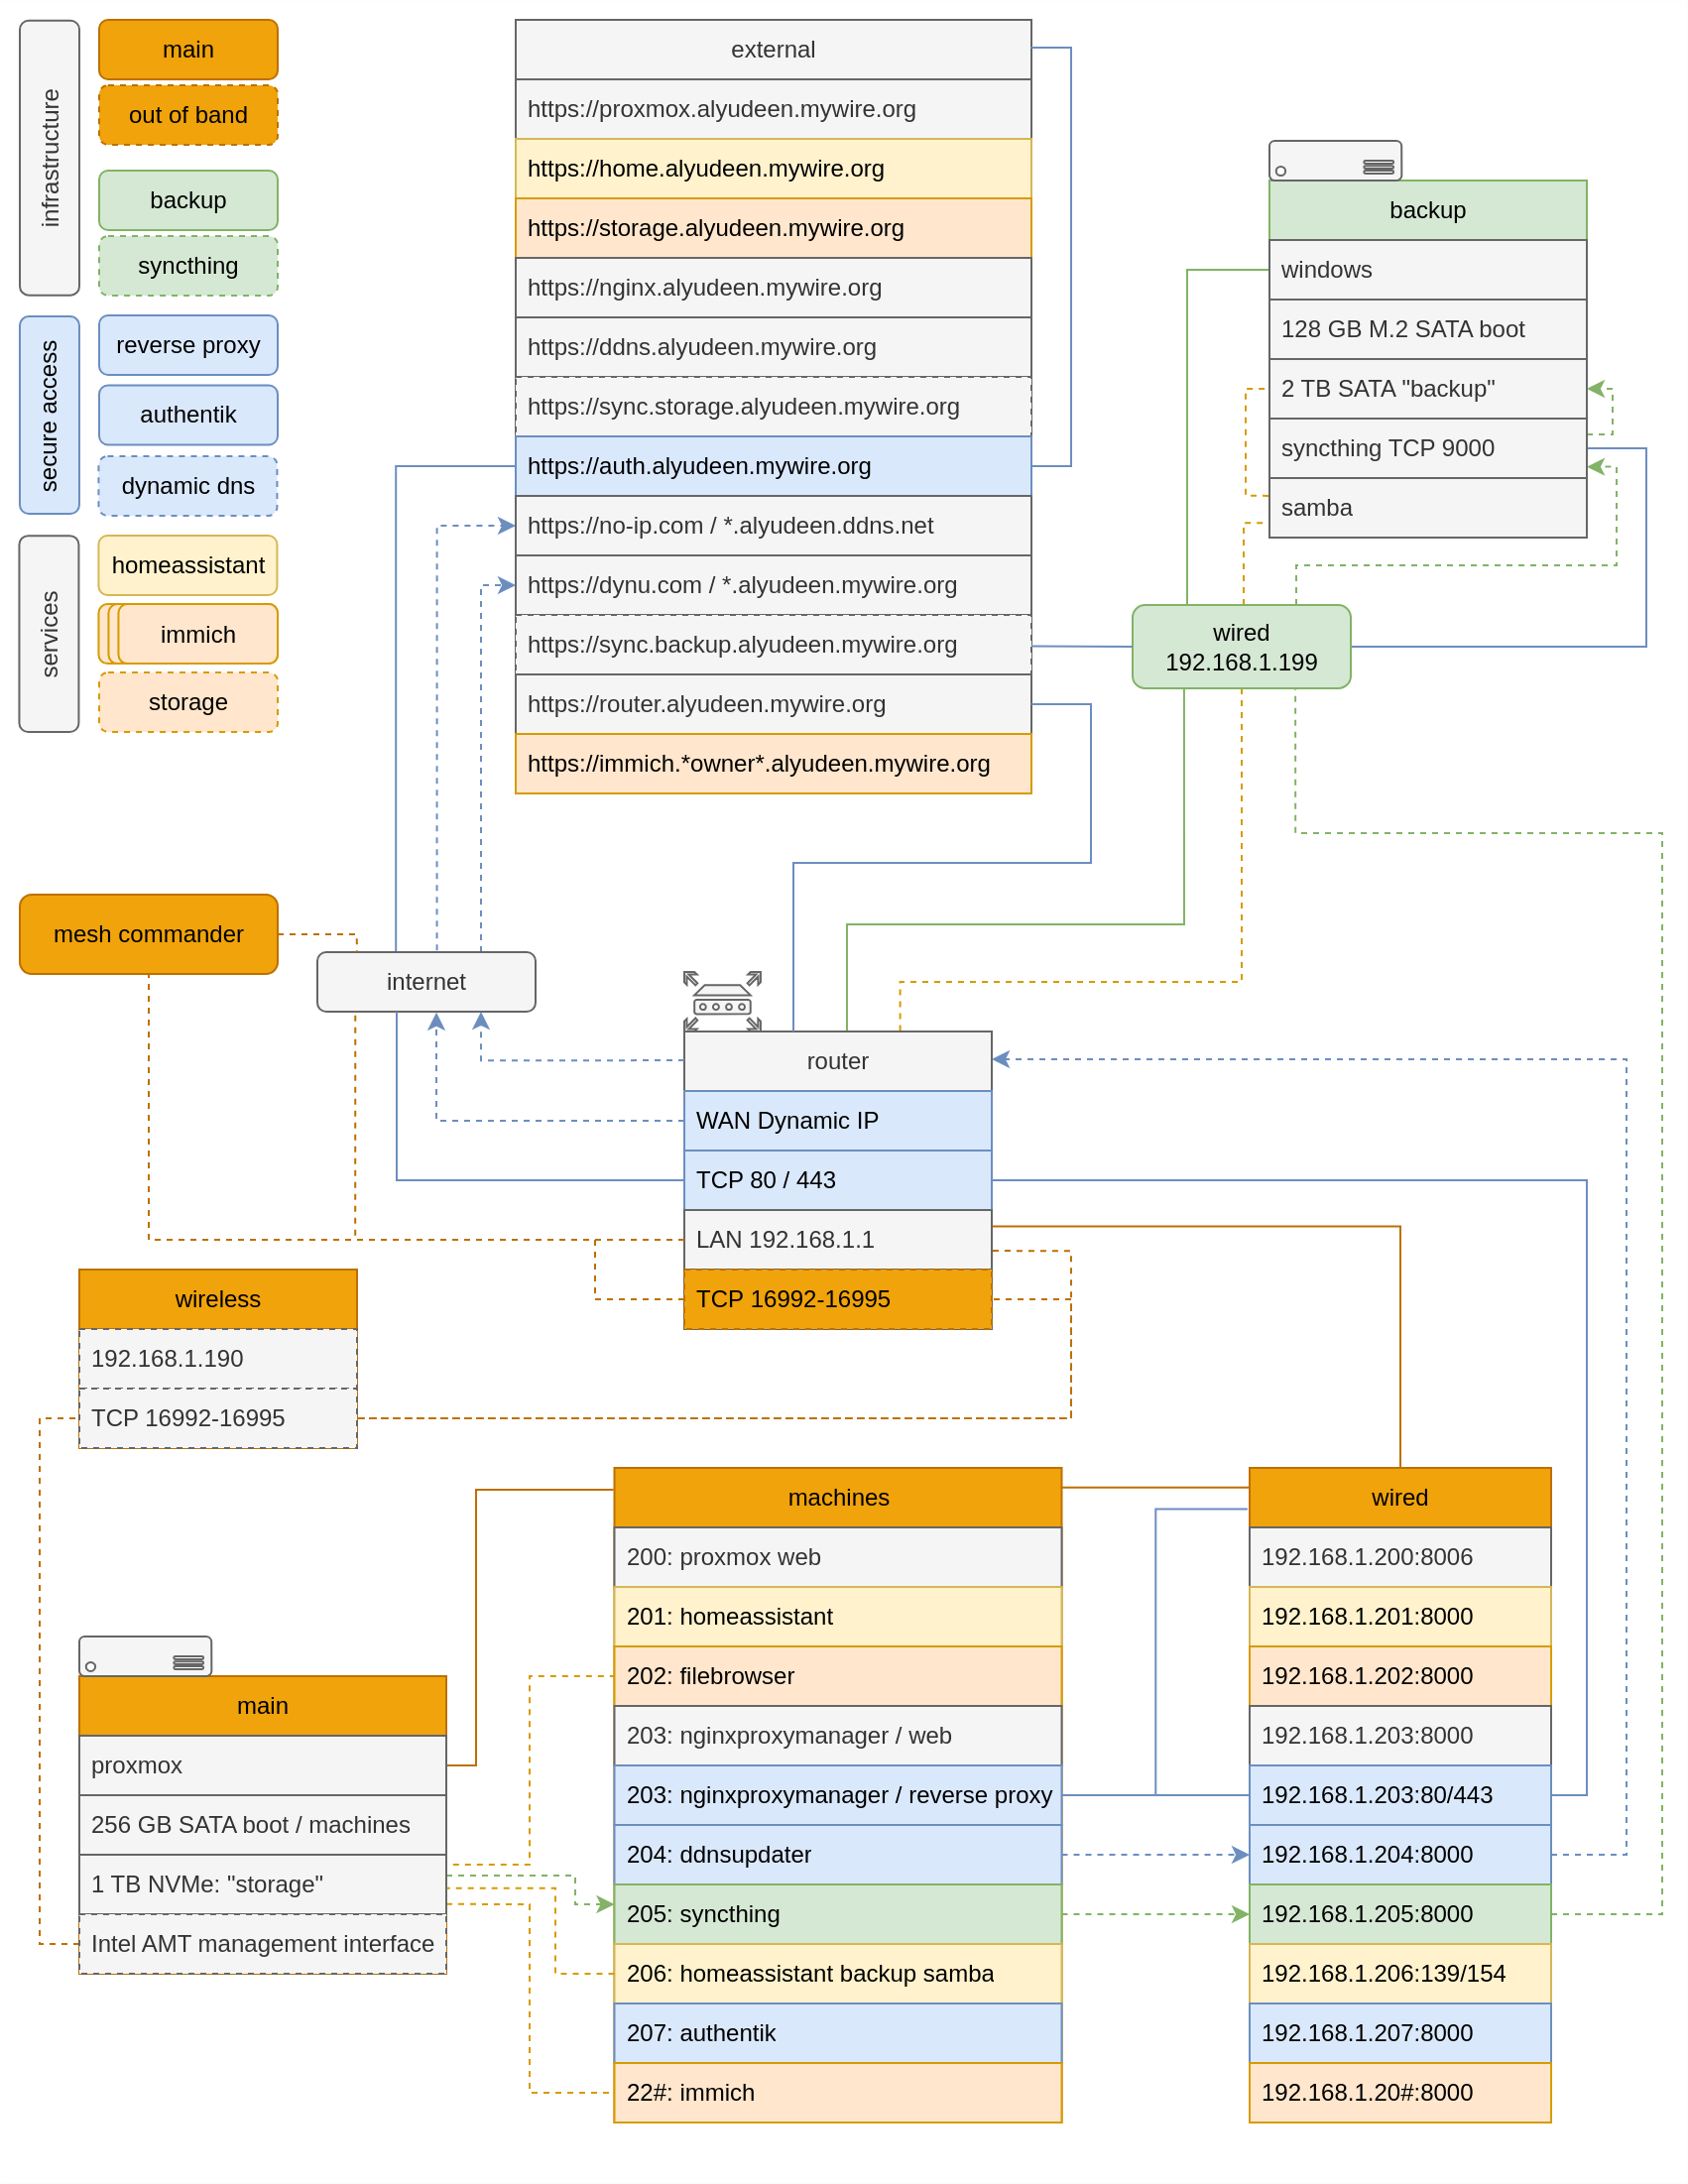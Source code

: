 <mxfile version="26.1.0">
  <diagram name="Page-1" id="FJSNLrdl7k_tf5Jz2rrB">
    <mxGraphModel dx="2074" dy="1155" grid="1" gridSize="5" guides="1" tooltips="1" connect="1" arrows="1" fold="1" page="1" pageScale="1" pageWidth="850" pageHeight="1100" background="#FCFCFC" math="0" shadow="0">
      <root>
        <mxCell id="0" />
        <mxCell id="1" parent="0" />
        <mxCell id="LT8gbbyW-m3KV43UAqM--1" value="" style="rounded=0;whiteSpace=wrap;html=1;movable=1;resizable=1;rotatable=1;deletable=1;editable=1;locked=0;connectable=1;strokeWidth=0;strokeColor=none;" parent="1" vertex="1">
          <mxGeometry width="850" height="1100" as="geometry" />
        </mxCell>
        <mxCell id="Ml2T983oB9EnHoCi24f4-20" style="edgeStyle=orthogonalEdgeStyle;rounded=0;orthogonalLoop=1;jettySize=auto;html=1;exitX=0;exitY=0.5;exitDx=0;exitDy=0;entryX=0;entryY=0.5;entryDx=0;entryDy=0;startArrow=none;startFill=0;fillColor=#f0a30a;strokeColor=#BD7000;endArrow=none;endFill=0;dashed=1;" parent="1" source="Ml2T983oB9EnHoCi24f4-76" target="Xl0Q6KJ9iz3E3VT74icP-53" edge="1">
          <mxGeometry relative="1" as="geometry">
            <mxPoint x="497.5" y="328" as="targetPoint" />
            <Array as="points">
              <mxPoint x="20" y="980" />
              <mxPoint x="20" y="715" />
            </Array>
          </mxGeometry>
        </mxCell>
        <mxCell id="Ml2T983oB9EnHoCi24f4-25" value="wired" style="swimlane;fontStyle=0;childLayout=stackLayout;horizontal=1;startSize=30;horizontalStack=0;resizeParent=1;resizeParentMax=0;resizeLast=0;collapsible=0;marginBottom=0;whiteSpace=wrap;html=1;fillColor=#f0a30a;fontColor=#000000;strokeColor=#BD7000;noLabel=0;" parent="1" vertex="1">
          <mxGeometry x="630" y="740" width="152" height="330" as="geometry">
            <mxRectangle x="652" y="740" width="70" height="30" as="alternateBounds" />
          </mxGeometry>
        </mxCell>
        <mxCell id="Ml2T983oB9EnHoCi24f4-27" value="&lt;div&gt;&lt;span style=&quot;background-color: initial;&quot;&gt;192.168.1.200:8006&lt;/span&gt;&lt;/div&gt;" style="text;strokeColor=#666666;fillColor=#f5f5f5;align=left;verticalAlign=middle;spacingLeft=4;spacingRight=4;overflow=hidden;points=[[0,0.5],[1,0.5]];portConstraint=eastwest;rotatable=0;whiteSpace=wrap;html=1;fontColor=#333333;" parent="Ml2T983oB9EnHoCi24f4-25" vertex="1">
          <mxGeometry y="30" width="152" height="30" as="geometry" />
        </mxCell>
        <mxCell id="Ml2T983oB9EnHoCi24f4-48" value="&lt;div&gt;192.168.1.201:8000&lt;/div&gt;" style="text;align=left;verticalAlign=middle;spacingLeft=4;spacingRight=4;overflow=hidden;points=[[0,0.5],[1,0.5]];portConstraint=eastwest;rotatable=0;whiteSpace=wrap;html=1;fillColor=#fff2cc;strokeColor=#d6b656;" parent="Ml2T983oB9EnHoCi24f4-25" vertex="1">
          <mxGeometry y="60" width="152" height="30" as="geometry" />
        </mxCell>
        <mxCell id="Ml2T983oB9EnHoCi24f4-45" value="&lt;div&gt;192.168.1.202:8000&lt;/div&gt;" style="text;strokeColor=#d79b00;fillColor=#ffe6cc;align=left;verticalAlign=middle;spacingLeft=4;spacingRight=4;overflow=hidden;points=[[0,0.5],[1,0.5]];portConstraint=eastwest;rotatable=0;whiteSpace=wrap;html=1;" parent="Ml2T983oB9EnHoCi24f4-25" vertex="1">
          <mxGeometry y="90" width="152" height="30" as="geometry" />
        </mxCell>
        <mxCell id="Ml2T983oB9EnHoCi24f4-49" value="&lt;div&gt;192.168.1.203:8000&lt;/div&gt;" style="text;strokeColor=#666666;fillColor=#f5f5f5;align=left;verticalAlign=middle;spacingLeft=4;spacingRight=4;overflow=hidden;points=[[0,0.5],[1,0.5]];portConstraint=eastwest;rotatable=0;whiteSpace=wrap;html=1;fontColor=#333333;" parent="Ml2T983oB9EnHoCi24f4-25" vertex="1">
          <mxGeometry y="120" width="152" height="30" as="geometry" />
        </mxCell>
        <mxCell id="Ml2T983oB9EnHoCi24f4-26" value="&lt;div&gt;192.168.1.203:80/443&lt;br&gt;&lt;/div&gt;" style="text;strokeColor=#6c8ebf;fillColor=#dae8fc;align=left;verticalAlign=middle;spacingLeft=4;spacingRight=4;overflow=hidden;points=[[0,0.5],[1,0.5]];portConstraint=eastwest;rotatable=0;whiteSpace=wrap;html=1;" parent="Ml2T983oB9EnHoCi24f4-25" vertex="1">
          <mxGeometry y="150" width="152" height="30" as="geometry" />
        </mxCell>
        <mxCell id="Ml2T983oB9EnHoCi24f4-47" value="&lt;div&gt;192.168.1.204:8000&lt;/div&gt;" style="text;strokeColor=#6c8ebf;fillColor=#dae8fc;align=left;verticalAlign=middle;spacingLeft=4;spacingRight=4;overflow=hidden;points=[[0,0.5],[1,0.5]];portConstraint=eastwest;rotatable=0;whiteSpace=wrap;html=1;" parent="Ml2T983oB9EnHoCi24f4-25" vertex="1">
          <mxGeometry y="180" width="152" height="30" as="geometry" />
        </mxCell>
        <mxCell id="Ml2T983oB9EnHoCi24f4-46" value="&lt;div&gt;192.168.1.205:8000&lt;/div&gt;" style="text;strokeColor=#82b366;fillColor=#d5e8d4;align=left;verticalAlign=middle;spacingLeft=4;spacingRight=4;overflow=hidden;points=[[0,0.5],[1,0.5]];portConstraint=eastwest;rotatable=0;whiteSpace=wrap;html=1;" parent="Ml2T983oB9EnHoCi24f4-25" vertex="1">
          <mxGeometry y="210" width="152" height="30" as="geometry" />
        </mxCell>
        <mxCell id="x89ptQ3uH9U6Frxa7eU3-30" value="&lt;div&gt;192.168.1.206:139/154&lt;/div&gt;" style="text;strokeColor=#d6b656;fillColor=#fff2cc;align=left;verticalAlign=middle;spacingLeft=4;spacingRight=4;overflow=hidden;points=[[0,0.5],[1,0.5]];portConstraint=eastwest;rotatable=0;whiteSpace=wrap;html=1;" parent="Ml2T983oB9EnHoCi24f4-25" vertex="1">
          <mxGeometry y="240" width="152" height="30" as="geometry" />
        </mxCell>
        <mxCell id="Ml2T983oB9EnHoCi24f4-44" value="&lt;div&gt;192.168.1.207:8000&lt;/div&gt;" style="text;strokeColor=#6c8ebf;fillColor=#dae8fc;align=left;verticalAlign=middle;spacingLeft=4;spacingRight=4;overflow=hidden;points=[[0,0.5],[1,0.5]];portConstraint=eastwest;rotatable=0;whiteSpace=wrap;html=1;" parent="Ml2T983oB9EnHoCi24f4-25" vertex="1">
          <mxGeometry y="270" width="152" height="30" as="geometry" />
        </mxCell>
        <mxCell id="Ml2T983oB9EnHoCi24f4-28" value="&lt;div&gt;192.168.1.20#:8000&lt;/div&gt;" style="text;strokeColor=#d79b00;fillColor=#ffe6cc;align=left;verticalAlign=middle;spacingLeft=4;spacingRight=4;overflow=hidden;points=[[0,0.5],[1,0.5]];portConstraint=eastwest;rotatable=0;whiteSpace=wrap;html=1;" parent="Ml2T983oB9EnHoCi24f4-25" vertex="1">
          <mxGeometry y="300" width="152" height="30" as="geometry" />
        </mxCell>
        <mxCell id="Xl0Q6KJ9iz3E3VT74icP-30" style="edgeStyle=orthogonalEdgeStyle;rounded=0;orthogonalLoop=1;jettySize=auto;html=1;exitX=1;exitY=0.5;exitDx=0;exitDy=0;entryX=1;entryY=0.5;entryDx=0;entryDy=0;fillColor=#f0a30a;strokeColor=#BD7000;startArrow=none;startFill=0;endArrow=none;endFill=0;dashed=1;" parent="1" source="Xl0Q6KJ9iz3E3VT74icP-53" target="Ml2T983oB9EnHoCi24f4-36" edge="1">
          <mxGeometry relative="1" as="geometry">
            <Array as="points">
              <mxPoint x="540" y="715" />
              <mxPoint x="540" y="655" />
            </Array>
          </mxGeometry>
        </mxCell>
        <mxCell id="Ml2T983oB9EnHoCi24f4-50" value="machines" style="swimlane;fontStyle=0;childLayout=stackLayout;horizontal=1;startSize=30;horizontalStack=0;resizeParent=1;resizeParentMax=0;resizeLast=0;collapsible=0;marginBottom=0;whiteSpace=wrap;html=1;fillColor=#f0a30a;fontColor=#000000;strokeColor=#BD7000;" parent="1" vertex="1">
          <mxGeometry x="309.75" y="740" width="225.5" height="330" as="geometry">
            <mxRectangle x="309.75" y="740" width="90" height="30" as="alternateBounds" />
          </mxGeometry>
        </mxCell>
        <mxCell id="Ml2T983oB9EnHoCi24f4-51" value="&lt;div&gt;200: proxmox web&lt;/div&gt;" style="text;align=left;verticalAlign=middle;spacingLeft=4;spacingRight=4;overflow=hidden;points=[[0,0.5],[1,0.5]];portConstraint=eastwest;rotatable=0;whiteSpace=wrap;html=1;fillColor=#f5f5f5;fontColor=#333333;strokeColor=#666666;" parent="Ml2T983oB9EnHoCi24f4-50" vertex="1">
          <mxGeometry y="30" width="225.5" height="30" as="geometry" />
        </mxCell>
        <mxCell id="Ml2T983oB9EnHoCi24f4-54" value="201: homeassistant" style="text;align=left;verticalAlign=middle;spacingLeft=4;spacingRight=4;overflow=hidden;points=[[0,0.5],[1,0.5]];portConstraint=eastwest;rotatable=0;whiteSpace=wrap;html=1;fillColor=#fff2cc;strokeColor=#d6b656;" parent="Ml2T983oB9EnHoCi24f4-50" vertex="1">
          <mxGeometry y="60" width="225.5" height="30" as="geometry" />
        </mxCell>
        <mxCell id="Ml2T983oB9EnHoCi24f4-55" value="202: filebrowser" style="text;strokeColor=#d79b00;fillColor=#ffe6cc;align=left;verticalAlign=middle;spacingLeft=4;spacingRight=4;overflow=hidden;points=[[0,0.5],[1,0.5]];portConstraint=eastwest;rotatable=0;whiteSpace=wrap;html=1;" parent="Ml2T983oB9EnHoCi24f4-50" vertex="1">
          <mxGeometry y="90" width="225.5" height="30" as="geometry" />
        </mxCell>
        <mxCell id="Ml2T983oB9EnHoCi24f4-53" value="203: nginxproxymanager / web" style="text;align=left;verticalAlign=middle;spacingLeft=4;spacingRight=4;overflow=hidden;points=[[0,0.5],[1,0.5]];portConstraint=eastwest;rotatable=0;whiteSpace=wrap;html=1;fillColor=#f5f5f5;strokeColor=#666666;fontColor=#333333;" parent="Ml2T983oB9EnHoCi24f4-50" vertex="1">
          <mxGeometry y="120" width="225.5" height="30" as="geometry" />
        </mxCell>
        <mxCell id="Ml2T983oB9EnHoCi24f4-52" value="203: nginxproxymanager / reverse proxy" style="text;strokeColor=#6c8ebf;fillColor=#dae8fc;align=left;verticalAlign=middle;spacingLeft=4;spacingRight=4;overflow=hidden;points=[[0,0.5],[1,0.5]];portConstraint=eastwest;rotatable=0;whiteSpace=wrap;html=1;" parent="Ml2T983oB9EnHoCi24f4-50" vertex="1">
          <mxGeometry y="150" width="225.5" height="30" as="geometry" />
        </mxCell>
        <mxCell id="Ml2T983oB9EnHoCi24f4-56" value="204: ddnsupdater" style="text;strokeColor=#6c8ebf;fillColor=#dae8fc;align=left;verticalAlign=middle;spacingLeft=4;spacingRight=4;overflow=hidden;points=[[0,0.5],[1,0.5]];portConstraint=eastwest;rotatable=0;whiteSpace=wrap;html=1;" parent="Ml2T983oB9EnHoCi24f4-50" vertex="1">
          <mxGeometry y="180" width="225.5" height="30" as="geometry" />
        </mxCell>
        <mxCell id="Ml2T983oB9EnHoCi24f4-57" value="205: syncthing" style="text;strokeColor=#82b366;fillColor=#d5e8d4;align=left;verticalAlign=middle;spacingLeft=4;spacingRight=4;overflow=hidden;points=[[0,0.5],[1,0.5]];portConstraint=eastwest;rotatable=0;whiteSpace=wrap;html=1;" parent="Ml2T983oB9EnHoCi24f4-50" vertex="1">
          <mxGeometry y="210" width="225.5" height="30" as="geometry" />
        </mxCell>
        <mxCell id="x89ptQ3uH9U6Frxa7eU3-24" value="206: homeassistant backup samba" style="text;align=left;verticalAlign=middle;spacingLeft=4;spacingRight=4;overflow=hidden;points=[[0,0.5],[1,0.5]];portConstraint=eastwest;rotatable=0;whiteSpace=wrap;html=1;fillColor=#fff2cc;strokeColor=#d6b656;" parent="Ml2T983oB9EnHoCi24f4-50" vertex="1">
          <mxGeometry y="240" width="225.5" height="30" as="geometry" />
        </mxCell>
        <mxCell id="Ml2T983oB9EnHoCi24f4-58" value="207: authentik" style="text;strokeColor=#6c8ebf;fillColor=#dae8fc;align=left;verticalAlign=middle;spacingLeft=4;spacingRight=4;overflow=hidden;points=[[0,0.5],[1,0.5]];portConstraint=eastwest;rotatable=0;whiteSpace=wrap;html=1;" parent="Ml2T983oB9EnHoCi24f4-50" vertex="1">
          <mxGeometry y="270" width="225.5" height="30" as="geometry" />
        </mxCell>
        <mxCell id="Ml2T983oB9EnHoCi24f4-59" value="22#: immich" style="text;strokeColor=#d79b00;fillColor=#ffe6cc;align=left;verticalAlign=middle;spacingLeft=4;spacingRight=4;overflow=hidden;points=[[0,0.5],[1,0.5]];portConstraint=eastwest;rotatable=0;whiteSpace=wrap;html=1;" parent="Ml2T983oB9EnHoCi24f4-50" vertex="1">
          <mxGeometry y="300" width="225.5" height="30" as="geometry" />
        </mxCell>
        <mxCell id="Ml2T983oB9EnHoCi24f4-102" style="edgeStyle=orthogonalEdgeStyle;rounded=0;orthogonalLoop=1;jettySize=auto;html=1;startArrow=none;startFill=0;curved=0;fillColor=#dae8fc;strokeColor=#6c8ebf;entryX=0;entryY=0.5;entryDx=0;entryDy=0;exitX=0.36;exitY=-0.002;exitDx=0;exitDy=0;exitPerimeter=0;endArrow=none;endFill=0;" parent="1" source="Ml2T983oB9EnHoCi24f4-61" target="x89ptQ3uH9U6Frxa7eU3-1" edge="1">
          <mxGeometry relative="1" as="geometry">
            <mxPoint x="80" y="340" as="targetPoint" />
            <mxPoint x="225" y="459" as="sourcePoint" />
            <Array as="points">
              <mxPoint x="200" y="235" />
            </Array>
          </mxGeometry>
        </mxCell>
        <mxCell id="Xl0Q6KJ9iz3E3VT74icP-8" style="edgeStyle=orthogonalEdgeStyle;rounded=0;orthogonalLoop=1;jettySize=auto;html=1;fillColor=#dae8fc;strokeColor=#6c8ebf;startArrow=none;startFill=0;endArrow=classic;endFill=1;exitX=0.548;exitY=-0.03;exitDx=0;exitDy=0;exitPerimeter=0;entryX=0;entryY=0.5;entryDx=0;entryDy=0;dashed=1;" parent="1" source="Ml2T983oB9EnHoCi24f4-61" target="AXMlPEZHYRLjpiCIOzUd-11" edge="1">
          <mxGeometry relative="1" as="geometry">
            <Array as="points">
              <mxPoint x="220" y="265" />
            </Array>
            <mxPoint x="270" y="390" as="targetPoint" />
          </mxGeometry>
        </mxCell>
        <mxCell id="Xl0Q6KJ9iz3E3VT74icP-9" style="edgeStyle=orthogonalEdgeStyle;rounded=0;orthogonalLoop=1;jettySize=auto;html=1;exitX=0.75;exitY=0;exitDx=0;exitDy=0;entryX=0;entryY=0.5;entryDx=0;entryDy=0;fillColor=#dae8fc;strokeColor=#6c8ebf;startArrow=none;startFill=0;endArrow=classic;endFill=1;dashed=1;" parent="1" source="Ml2T983oB9EnHoCi24f4-61" target="AXMlPEZHYRLjpiCIOzUd-10" edge="1">
          <mxGeometry relative="1" as="geometry">
            <Array as="points">
              <mxPoint x="242" y="295" />
            </Array>
          </mxGeometry>
        </mxCell>
        <mxCell id="Ml2T983oB9EnHoCi24f4-61" value="internet" style="rounded=1;whiteSpace=wrap;html=1;fillColor=#f5f5f5;fontColor=#333333;strokeColor=#666666;" parent="1" vertex="1">
          <mxGeometry x="160" y="480" width="110" height="30" as="geometry" />
        </mxCell>
        <mxCell id="Ml2T983oB9EnHoCi24f4-70" style="edgeStyle=orthogonalEdgeStyle;rounded=0;orthogonalLoop=1;jettySize=auto;html=1;entryX=0.552;entryY=1.012;entryDx=0;entryDy=0;startArrow=none;startFill=0;fillColor=#dae8fc;strokeColor=#6c8ebf;entryPerimeter=0;dashed=1;" parent="1" source="Ml2T983oB9EnHoCi24f4-38" target="Ml2T983oB9EnHoCi24f4-61" edge="1">
          <mxGeometry relative="1" as="geometry">
            <Array as="points">
              <mxPoint x="220" y="565" />
              <mxPoint x="220" y="510" />
            </Array>
          </mxGeometry>
        </mxCell>
        <mxCell id="Ml2T983oB9EnHoCi24f4-78" style="edgeStyle=orthogonalEdgeStyle;rounded=0;orthogonalLoop=1;jettySize=auto;html=1;entryX=0.25;entryY=0;entryDx=0;entryDy=0;startArrow=none;startFill=0;fillColor=#d5e8d4;strokeColor=#82b366;endArrow=none;endFill=0;" parent="1" source="Ml2T983oB9EnHoCi24f4-74" target="Ml2T983oB9EnHoCi24f4-86" edge="1">
          <mxGeometry relative="1" as="geometry">
            <mxPoint x="767.5" y="873" as="sourcePoint" />
            <mxPoint x="690" y="228" as="targetPoint" />
            <Array as="points">
              <mxPoint x="599" y="136" />
            </Array>
          </mxGeometry>
        </mxCell>
        <mxCell id="Ml2T983oB9EnHoCi24f4-87" style="edgeStyle=orthogonalEdgeStyle;rounded=0;orthogonalLoop=1;jettySize=auto;html=1;startArrow=none;startFill=0;fillColor=#d5e8d4;strokeColor=#82b366;endArrow=none;endFill=0;exitX=0.236;exitY=1;exitDx=0;exitDy=0;exitPerimeter=0;" parent="1" source="Ml2T983oB9EnHoCi24f4-86" edge="1">
          <mxGeometry relative="1" as="geometry">
            <Array as="points">
              <mxPoint x="597" y="466" />
              <mxPoint x="427" y="466" />
            </Array>
            <mxPoint x="597" y="376" as="sourcePoint" />
            <mxPoint x="427" y="520" as="targetPoint" />
          </mxGeometry>
        </mxCell>
        <mxCell id="Ml2T983oB9EnHoCi24f4-136" value="" style="edgeStyle=orthogonalEdgeStyle;rounded=0;orthogonalLoop=1;jettySize=auto;html=1;startArrow=none;startFill=0;fillColor=#ffe6cc;strokeColor=#d79b00;entryX=0;entryY=0.754;entryDx=0;entryDy=0;entryPerimeter=0;endArrow=none;endFill=0;dashed=1;" parent="1" source="Ml2T983oB9EnHoCi24f4-86" target="Ml2T983oB9EnHoCi24f4-135" edge="1">
          <mxGeometry relative="1" as="geometry">
            <Array as="points">
              <mxPoint x="627" y="264" />
            </Array>
          </mxGeometry>
        </mxCell>
        <mxCell id="Ml2T983oB9EnHoCi24f4-139" style="edgeStyle=orthogonalEdgeStyle;rounded=0;orthogonalLoop=1;jettySize=auto;html=1;exitX=0.75;exitY=0;exitDx=0;exitDy=0;entryX=1;entryY=0.811;entryDx=0;entryDy=0;fillColor=#d5e8d4;strokeColor=#82b366;entryPerimeter=0;dashed=1;" parent="1" source="Ml2T983oB9EnHoCi24f4-86" target="Ml2T983oB9EnHoCi24f4-85" edge="1">
          <mxGeometry relative="1" as="geometry">
            <Array as="points">
              <mxPoint x="654" y="285" />
              <mxPoint x="815" y="285" />
              <mxPoint x="815" y="235" />
            </Array>
          </mxGeometry>
        </mxCell>
        <mxCell id="Xl0Q6KJ9iz3E3VT74icP-15" style="edgeStyle=orthogonalEdgeStyle;rounded=0;orthogonalLoop=1;jettySize=auto;html=1;exitX=0.5;exitY=1;exitDx=0;exitDy=0;fillColor=#ffe6cc;strokeColor=#d79b00;startArrow=none;startFill=0;endArrow=none;endFill=0;entryX=0.702;entryY=-0.002;entryDx=0;entryDy=0;entryPerimeter=0;dashed=1;" parent="1" source="Ml2T983oB9EnHoCi24f4-86" target="Ml2T983oB9EnHoCi24f4-34" edge="1">
          <mxGeometry relative="1" as="geometry">
            <mxPoint x="454" y="515" as="targetPoint" />
            <Array as="points">
              <mxPoint x="626" y="495" />
              <mxPoint x="454" y="495" />
            </Array>
          </mxGeometry>
        </mxCell>
        <mxCell id="x89ptQ3uH9U6Frxa7eU3-23" style="edgeStyle=orthogonalEdgeStyle;rounded=0;orthogonalLoop=1;jettySize=auto;html=1;entryX=1;entryY=0.75;entryDx=0;entryDy=0;fontSize=12;startSize=8;endSize=8;fillColor=#dae8fc;strokeColor=#6c8ebf;endArrow=none;endFill=0;exitX=1;exitY=0.5;exitDx=0;exitDy=0;" parent="1" source="Ml2T983oB9EnHoCi24f4-86" target="Ml2T983oB9EnHoCi24f4-73" edge="1">
          <mxGeometry relative="1" as="geometry">
            <Array as="points">
              <mxPoint x="830" y="326" />
              <mxPoint x="830" y="226" />
            </Array>
          </mxGeometry>
        </mxCell>
        <mxCell id="Ml2T983oB9EnHoCi24f4-86" value="wired&lt;div&gt;192.168.1.199&lt;/div&gt;" style="rounded=1;whiteSpace=wrap;html=1;fillColor=#d5e8d4;strokeColor=#82b366;" parent="1" vertex="1">
          <mxGeometry x="571" y="305" width="110" height="42" as="geometry" />
        </mxCell>
        <mxCell id="Ml2T983oB9EnHoCi24f4-92" value="external" style="swimlane;fontStyle=0;childLayout=stackLayout;horizontal=1;startSize=30;horizontalStack=0;resizeParent=1;resizeParentMax=0;resizeLast=0;collapsible=0;marginBottom=0;whiteSpace=wrap;html=1;swimlaneFillColor=none;fillColor=#f5f5f5;fontColor=#333333;strokeColor=#666666;" parent="1" vertex="1">
          <mxGeometry x="260" y="10" width="260" height="390" as="geometry">
            <mxRectangle x="260" y="10" width="80" height="30" as="alternateBounds" />
          </mxGeometry>
        </mxCell>
        <mxCell id="Ml2T983oB9EnHoCi24f4-93" value="&lt;div&gt;https://proxmox.alyudeen.mywire.org&lt;/div&gt;" style="text;align=left;verticalAlign=middle;spacingLeft=4;spacingRight=4;overflow=hidden;points=[[0,0.5],[1,0.5]];portConstraint=eastwest;rotatable=0;whiteSpace=wrap;html=1;fillColor=#f5f5f5;fontColor=#333333;strokeColor=#666666;" parent="Ml2T983oB9EnHoCi24f4-92" vertex="1">
          <mxGeometry y="30" width="260" height="30" as="geometry" />
        </mxCell>
        <mxCell id="Ml2T983oB9EnHoCi24f4-94" value="https://home.alyudeen.mywire.org" style="text;align=left;verticalAlign=middle;spacingLeft=4;spacingRight=4;overflow=hidden;points=[[0,0.5],[1,0.5]];portConstraint=eastwest;rotatable=0;whiteSpace=wrap;html=1;fillColor=#fff2cc;strokeColor=#d6b656;" parent="Ml2T983oB9EnHoCi24f4-92" vertex="1">
          <mxGeometry y="60" width="260" height="30" as="geometry" />
        </mxCell>
        <mxCell id="Ml2T983oB9EnHoCi24f4-95" value="https://storage.alyudeen.mywire.org" style="text;strokeColor=#d79b00;fillColor=#ffe6cc;align=left;verticalAlign=middle;spacingLeft=4;spacingRight=4;overflow=hidden;points=[[0,0.5],[1,0.5]];portConstraint=eastwest;rotatable=0;whiteSpace=wrap;html=1;" parent="Ml2T983oB9EnHoCi24f4-92" vertex="1">
          <mxGeometry y="90" width="260" height="30" as="geometry" />
        </mxCell>
        <mxCell id="Ml2T983oB9EnHoCi24f4-97" value="https://nginx.alyudeen.mywire.org" style="text;align=left;verticalAlign=middle;spacingLeft=4;spacingRight=4;overflow=hidden;points=[[0,0.5],[1,0.5]];portConstraint=eastwest;rotatable=0;whiteSpace=wrap;html=1;fillColor=#f5f5f5;strokeColor=#666666;fontColor=#333333;" parent="Ml2T983oB9EnHoCi24f4-92" vertex="1">
          <mxGeometry y="120" width="260" height="30" as="geometry" />
        </mxCell>
        <mxCell id="Ml2T983oB9EnHoCi24f4-98" value="https://ddns.alyudeen.mywire.org" style="text;strokeColor=#666666;fillColor=#f5f5f5;align=left;verticalAlign=middle;spacingLeft=4;spacingRight=4;overflow=hidden;points=[[0,0.5],[1,0.5]];portConstraint=eastwest;rotatable=0;whiteSpace=wrap;html=1;fontColor=#333333;" parent="Ml2T983oB9EnHoCi24f4-92" vertex="1">
          <mxGeometry y="150" width="260" height="30" as="geometry" />
        </mxCell>
        <mxCell id="Ml2T983oB9EnHoCi24f4-99" value="https://sync.storage.alyudeen.mywire.org" style="text;strokeColor=#666666;fillColor=#f5f5f5;align=left;verticalAlign=middle;spacingLeft=4;spacingRight=4;overflow=hidden;points=[[0,0.5],[1,0.5]];portConstraint=eastwest;rotatable=0;whiteSpace=wrap;html=1;dashed=1;fontColor=#333333;" parent="Ml2T983oB9EnHoCi24f4-92" vertex="1">
          <mxGeometry y="180" width="260" height="30" as="geometry" />
        </mxCell>
        <mxCell id="x89ptQ3uH9U6Frxa7eU3-1" value="https://auth.alyudeen.mywire.org" style="text;strokeColor=#6c8ebf;fillColor=#dae8fc;align=left;verticalAlign=middle;spacingLeft=4;spacingRight=4;overflow=hidden;points=[[0,0.5],[1,0.5]];portConstraint=eastwest;rotatable=0;whiteSpace=wrap;html=1;" parent="Ml2T983oB9EnHoCi24f4-92" vertex="1">
          <mxGeometry y="210" width="260" height="30" as="geometry" />
        </mxCell>
        <mxCell id="AXMlPEZHYRLjpiCIOzUd-11" value="&lt;div style=&quot;text-align: center;&quot;&gt;&lt;span style=&quot;background-color: initial; text-align: left;&quot;&gt;https://&lt;/span&gt;no-ip.com / *.&lt;span style=&quot;background-color: initial;&quot;&gt;alyudeen.ddns.net&lt;/span&gt;&lt;/div&gt;" style="text;strokeColor=#666666;fillColor=#f5f5f5;align=left;verticalAlign=middle;spacingLeft=4;spacingRight=4;overflow=hidden;points=[[0,0.5],[1,0.5]];portConstraint=eastwest;rotatable=0;whiteSpace=wrap;html=1;fontColor=#333333;" parent="Ml2T983oB9EnHoCi24f4-92" vertex="1">
          <mxGeometry y="240" width="260" height="30" as="geometry" />
        </mxCell>
        <mxCell id="AXMlPEZHYRLjpiCIOzUd-10" value="&lt;div style=&quot;text-align: center;&quot;&gt;&lt;span style=&quot;background-color: initial; text-align: left;&quot;&gt;https://&lt;/span&gt;&lt;span style=&quot;background-color: initial;&quot;&gt;dynu.com / *.&lt;/span&gt;&lt;span style=&quot;background-color: initial;&quot;&gt;alyudeen.mywire.org&lt;/span&gt;&lt;/div&gt;" style="text;strokeColor=#666666;fillColor=#f5f5f5;align=left;verticalAlign=middle;spacingLeft=4;spacingRight=4;overflow=hidden;points=[[0,0.5],[1,0.5]];portConstraint=eastwest;rotatable=0;whiteSpace=wrap;html=1;fontColor=#333333;" parent="Ml2T983oB9EnHoCi24f4-92" vertex="1">
          <mxGeometry y="270" width="260" height="30" as="geometry" />
        </mxCell>
        <mxCell id="Ml2T983oB9EnHoCi24f4-101" value="https://sync.backup.alyudeen.mywire.org" style="text;strokeColor=#666666;fillColor=#f5f5f5;align=left;verticalAlign=middle;spacingLeft=4;spacingRight=4;overflow=hidden;points=[[0,0.5],[1,0.5]];portConstraint=eastwest;rotatable=0;whiteSpace=wrap;html=1;dashed=1;fontColor=#333333;" parent="Ml2T983oB9EnHoCi24f4-92" vertex="1">
          <mxGeometry y="300" width="260" height="30" as="geometry" />
        </mxCell>
        <mxCell id="Ml2T983oB9EnHoCi24f4-100" value="https://router&lt;span style=&quot;background-color: initial;&quot;&gt;.alyudeen.mywire.org&lt;/span&gt;" style="text;strokeColor=#666666;fillColor=#f5f5f5;align=left;verticalAlign=middle;spacingLeft=4;spacingRight=4;overflow=hidden;points=[[0,0.5],[1,0.5]];portConstraint=eastwest;rotatable=0;whiteSpace=wrap;html=1;fontColor=#333333;" parent="Ml2T983oB9EnHoCi24f4-92" vertex="1">
          <mxGeometry y="330" width="260" height="30" as="geometry" />
        </mxCell>
        <mxCell id="Ml2T983oB9EnHoCi24f4-110" value="https://immich.*owner*.alyudeen.mywire.org" style="text;strokeColor=#d79b00;fillColor=#ffe6cc;align=left;verticalAlign=middle;spacingLeft=4;spacingRight=4;overflow=hidden;points=[[0,0.5],[1,0.5]];portConstraint=eastwest;rotatable=0;whiteSpace=wrap;html=1;" parent="Ml2T983oB9EnHoCi24f4-92" vertex="1">
          <mxGeometry y="360" width="260" height="30" as="geometry" />
        </mxCell>
        <mxCell id="vmM1sbYVupeac5e18IGI-4" style="edgeStyle=orthogonalEdgeStyle;rounded=0;orthogonalLoop=1;jettySize=auto;html=1;entryX=0.999;entryY=0.036;entryDx=0;entryDy=0;entryPerimeter=0;fontSize=12;startSize=8;endSize=8;exitX=1;exitY=0.5;exitDx=0;exitDy=0;startArrow=none;startFill=0;endArrow=none;endFill=0;fillColor=#dae8fc;strokeColor=#6c8ebf;" parent="Ml2T983oB9EnHoCi24f4-92" source="x89ptQ3uH9U6Frxa7eU3-1" target="Ml2T983oB9EnHoCi24f4-92" edge="1">
          <mxGeometry relative="1" as="geometry" />
        </mxCell>
        <mxCell id="Ml2T983oB9EnHoCi24f4-116" style="edgeStyle=orthogonalEdgeStyle;rounded=0;orthogonalLoop=1;jettySize=auto;html=1;startArrow=none;startFill=0;fillColor=#f0a30a;strokeColor=#BD7000;exitX=1.001;exitY=0.274;exitDx=0;exitDy=0;exitPerimeter=0;endArrow=none;endFill=0;" parent="1" source="Ml2T983oB9EnHoCi24f4-35" target="Ml2T983oB9EnHoCi24f4-25" edge="1">
          <mxGeometry relative="1" as="geometry" />
        </mxCell>
        <mxCell id="Ml2T983oB9EnHoCi24f4-118" style="edgeStyle=orthogonalEdgeStyle;rounded=0;orthogonalLoop=1;jettySize=auto;html=1;entryX=0;entryY=0.5;entryDx=0;entryDy=0;fillColor=#d5e8d4;strokeColor=#82b366;dashed=1;" parent="1" source="Ml2T983oB9EnHoCi24f4-57" target="Ml2T983oB9EnHoCi24f4-46" edge="1">
          <mxGeometry relative="1" as="geometry" />
        </mxCell>
        <mxCell id="Ml2T983oB9EnHoCi24f4-119" style="edgeStyle=orthogonalEdgeStyle;rounded=0;orthogonalLoop=1;jettySize=auto;html=1;entryX=0;entryY=0.5;entryDx=0;entryDy=0;fillColor=#dae8fc;strokeColor=#6c8ebf;dashed=1;" parent="1" source="Ml2T983oB9EnHoCi24f4-56" target="Ml2T983oB9EnHoCi24f4-47" edge="1">
          <mxGeometry relative="1" as="geometry" />
        </mxCell>
        <mxCell id="Ml2T983oB9EnHoCi24f4-123" style="edgeStyle=orthogonalEdgeStyle;rounded=0;orthogonalLoop=1;jettySize=auto;html=1;exitX=1;exitY=0.5;exitDx=0;exitDy=0;startArrow=none;startFill=0;fillColor=#f0a30a;strokeColor=#BD7000;entryX=0.181;entryY=0.002;entryDx=0;entryDy=0;entryPerimeter=0;endArrow=none;endFill=0;dashed=1;" parent="1" source="Ml2T983oB9EnHoCi24f4-122" target="Ml2T983oB9EnHoCi24f4-61" edge="1">
          <mxGeometry relative="1" as="geometry">
            <mxPoint x="180" y="460" as="targetPoint" />
            <Array as="points">
              <mxPoint x="140" y="471" />
              <mxPoint x="180" y="471" />
            </Array>
          </mxGeometry>
        </mxCell>
        <mxCell id="Ml2T983oB9EnHoCi24f4-122" value="mesh commander" style="rounded=1;whiteSpace=wrap;html=1;fillColor=#f0a30a;strokeColor=#BD7000;fontColor=#000000;" parent="1" vertex="1">
          <mxGeometry x="10" y="451" width="130" height="40" as="geometry" />
        </mxCell>
        <mxCell id="Ml2T983oB9EnHoCi24f4-124" style="edgeStyle=orthogonalEdgeStyle;rounded=0;orthogonalLoop=1;jettySize=auto;html=1;entryX=1;entryY=0.5;entryDx=0;entryDy=0;fillColor=#dae8fc;strokeColor=#6c8ebf;startArrow=none;startFill=0;endArrow=none;endFill=0;" parent="1" source="Ml2T983oB9EnHoCi24f4-41" target="Ml2T983oB9EnHoCi24f4-26" edge="1">
          <mxGeometry relative="1" as="geometry">
            <Array as="points">
              <mxPoint x="800" y="595" />
              <mxPoint x="800" y="905" />
            </Array>
          </mxGeometry>
        </mxCell>
        <mxCell id="Ml2T983oB9EnHoCi24f4-129" value="" style="group;" parent="1" vertex="1" connectable="0">
          <mxGeometry x="345" y="500" width="155" height="200" as="geometry" />
        </mxCell>
        <mxCell id="Ml2T983oB9EnHoCi24f4-34" value="router" style="swimlane;fontStyle=0;childLayout=stackLayout;horizontal=1;startSize=30;horizontalStack=0;resizeParent=1;resizeParentMax=0;resizeLast=0;collapsible=0;marginBottom=0;whiteSpace=wrap;html=1;fillColor=#f5f5f5;fontColor=#333333;strokeColor=#666666;" parent="Ml2T983oB9EnHoCi24f4-129" vertex="1">
          <mxGeometry y="20" width="155" height="150" as="geometry">
            <mxRectangle x="575" y="78" width="80" height="30" as="alternateBounds" />
          </mxGeometry>
        </mxCell>
        <mxCell id="Ml2T983oB9EnHoCi24f4-38" value="&lt;span style=&quot;text-align: center;&quot;&gt;WAN Dynamic IP&lt;/span&gt;" style="text;strokeColor=#6c8ebf;fillColor=#dae8fc;align=left;verticalAlign=middle;spacingLeft=4;spacingRight=4;overflow=hidden;points=[[0,0.5],[1,0.5]];portConstraint=eastwest;rotatable=0;whiteSpace=wrap;html=1;" parent="Ml2T983oB9EnHoCi24f4-34" vertex="1">
          <mxGeometry y="30" width="155" height="30" as="geometry" />
        </mxCell>
        <mxCell id="Ml2T983oB9EnHoCi24f4-41" value="&lt;span style=&quot;text-align: center;&quot;&gt;TCP 80 / 443&lt;/span&gt;" style="text;strokeColor=#6c8ebf;fillColor=#dae8fc;align=left;verticalAlign=middle;spacingLeft=4;spacingRight=4;overflow=hidden;points=[[0,0.5],[1,0.5]];portConstraint=eastwest;rotatable=0;whiteSpace=wrap;html=1;" parent="Ml2T983oB9EnHoCi24f4-34" vertex="1">
          <mxGeometry y="60" width="155" height="30" as="geometry" />
        </mxCell>
        <mxCell id="Ml2T983oB9EnHoCi24f4-35" value="&lt;div style=&quot;text-align: center;&quot;&gt;&lt;span style=&quot;background-color: initial;&quot;&gt;LAN 192.168.1.1&lt;/span&gt;&lt;/div&gt;" style="text;strokeColor=#666666;fillColor=#f5f5f5;align=left;verticalAlign=middle;spacingLeft=4;spacingRight=4;overflow=hidden;points=[[0,0.5],[1,0.5]];portConstraint=eastwest;rotatable=0;whiteSpace=wrap;html=1;fontColor=#333333;" parent="Ml2T983oB9EnHoCi24f4-34" vertex="1">
          <mxGeometry y="90" width="155" height="30" as="geometry" />
        </mxCell>
        <mxCell id="Ml2T983oB9EnHoCi24f4-36" value="&lt;span style=&quot;text-align: center;&quot;&gt;TCP&amp;nbsp;&lt;/span&gt;&lt;span style=&quot;text-align: center; background-color: initial;&quot;&gt;16992-&lt;/span&gt;&lt;span style=&quot;text-align: center; background-color: initial;&quot;&gt;16995&lt;/span&gt;" style="text;strokeColor=#BD7000;fillColor=#f0a30a;align=left;verticalAlign=middle;spacingLeft=4;spacingRight=4;overflow=hidden;points=[[0,0.5],[1,0.5]];portConstraint=eastwest;rotatable=0;whiteSpace=wrap;html=1;dashed=1;fontColor=#000000;" parent="Ml2T983oB9EnHoCi24f4-34" vertex="1">
          <mxGeometry y="120" width="155" height="30" as="geometry" />
        </mxCell>
        <mxCell id="Ml2T983oB9EnHoCi24f4-127" value="" style="aspect=fixed;pointerEvents=1;shadow=0;dashed=0;html=1;strokeColor=#666666;labelPosition=center;verticalLabelPosition=bottom;verticalAlign=top;align=center;fillColor=#f5f5f5;shape=mxgraph.mscae.enterprise.router;container=0;fontColor=#333333;" parent="Ml2T983oB9EnHoCi24f4-129" vertex="1">
          <mxGeometry y="-10" width="38.46" height="30" as="geometry" />
        </mxCell>
        <mxCell id="Ml2T983oB9EnHoCi24f4-149" style="edgeStyle=orthogonalEdgeStyle;rounded=0;orthogonalLoop=1;jettySize=auto;html=1;startArrow=none;startFill=0;fillColor=#dae8fc;strokeColor=#6c8ebf;exitX=0;exitY=0.5;exitDx=0;exitDy=0;endArrow=none;endFill=0;" parent="1" source="Ml2T983oB9EnHoCi24f4-41" edge="1">
          <mxGeometry relative="1" as="geometry">
            <mxPoint x="200" y="510" as="targetPoint" />
            <Array as="points">
              <mxPoint x="200" y="595" />
            </Array>
          </mxGeometry>
        </mxCell>
        <mxCell id="MJn0j12VqzrQKptnij6L-2" style="edgeStyle=orthogonalEdgeStyle;rounded=0;orthogonalLoop=1;jettySize=auto;html=1;exitX=1;exitY=0.5;exitDx=0;exitDy=0;fillColor=#f0a30a;strokeColor=#BD7000;startArrow=none;startFill=0;endArrow=none;endFill=0;entryX=-0.002;entryY=0.032;entryDx=0;entryDy=0;entryPerimeter=0;" parent="1" source="Ml2T983oB9EnHoCi24f4-13" target="Ml2T983oB9EnHoCi24f4-50" edge="1">
          <mxGeometry relative="1" as="geometry">
            <Array as="points">
              <mxPoint x="240" y="890" />
              <mxPoint x="240" y="751" />
              <mxPoint x="309" y="751" />
            </Array>
            <mxPoint x="280" y="756" as="targetPoint" />
          </mxGeometry>
        </mxCell>
        <mxCell id="MJn0j12VqzrQKptnij6L-4" style="edgeStyle=orthogonalEdgeStyle;rounded=0;orthogonalLoop=1;jettySize=auto;html=1;entryX=0;entryY=0.5;entryDx=0;entryDy=0;curved=0;fillColor=#ffe6cc;strokeColor=#d79b00;exitX=1;exitY=0.253;exitDx=0;exitDy=0;exitPerimeter=0;endArrow=none;endFill=0;dashed=1;" parent="1" source="Ml2T983oB9EnHoCi24f4-77" target="Ml2T983oB9EnHoCi24f4-55" edge="1">
          <mxGeometry relative="1" as="geometry">
            <Array as="points">
              <mxPoint x="225" y="940" />
              <mxPoint x="267" y="940" />
              <mxPoint x="267" y="845" />
            </Array>
          </mxGeometry>
        </mxCell>
        <mxCell id="MJn0j12VqzrQKptnij6L-6" style="edgeStyle=orthogonalEdgeStyle;rounded=0;orthogonalLoop=1;jettySize=auto;html=1;entryX=0;entryY=0.5;entryDx=0;entryDy=0;curved=0;fillColor=#ffe6cc;strokeColor=#d79b00;startArrow=none;startFill=0;endArrow=none;endFill=0;exitX=1;exitY=0.829;exitDx=0;exitDy=0;exitPerimeter=0;dashed=1;" parent="1" source="Ml2T983oB9EnHoCi24f4-77" target="Ml2T983oB9EnHoCi24f4-59" edge="1">
          <mxGeometry relative="1" as="geometry">
            <Array as="points">
              <mxPoint x="226" y="960" />
              <mxPoint x="267" y="960" />
              <mxPoint x="267" y="1055" />
            </Array>
          </mxGeometry>
        </mxCell>
        <mxCell id="MJn0j12VqzrQKptnij6L-17" style="edgeStyle=orthogonalEdgeStyle;rounded=0;orthogonalLoop=1;jettySize=auto;html=1;entryX=1;entryY=0.5;entryDx=0;entryDy=0;exitX=0;exitY=0.5;exitDx=0;exitDy=0;fillColor=#dae8fc;strokeColor=#6c8ebf;startArrow=none;startFill=0;endArrow=none;endFill=0;" parent="1" source="Ml2T983oB9EnHoCi24f4-25" target="Ml2T983oB9EnHoCi24f4-50" edge="1">
          <mxGeometry relative="1" as="geometry" />
        </mxCell>
        <mxCell id="MJn0j12VqzrQKptnij6L-19" style="edgeStyle=orthogonalEdgeStyle;rounded=0;orthogonalLoop=1;jettySize=auto;html=1;entryX=-0.007;entryY=0.063;entryDx=0;entryDy=0;entryPerimeter=0;fillColor=#dae8fc;strokeColor=#6c8ebf;startArrow=none;startFill=0;endArrow=none;endFill=0;exitX=1;exitY=0.5;exitDx=0;exitDy=0;" parent="1" source="Ml2T983oB9EnHoCi24f4-50" target="Ml2T983oB9EnHoCi24f4-25" edge="1">
          <mxGeometry relative="1" as="geometry">
            <mxPoint x="550" y="870" as="sourcePoint" />
          </mxGeometry>
        </mxCell>
        <mxCell id="MJn0j12VqzrQKptnij6L-26" style="edgeStyle=orthogonalEdgeStyle;rounded=0;orthogonalLoop=1;jettySize=auto;html=1;fillColor=#d5e8d4;strokeColor=#82b366;startArrow=none;startFill=0;endArrow=none;endFill=0;entryX=0.746;entryY=1;entryDx=0;entryDy=0;entryPerimeter=0;dashed=1;" parent="1" source="Ml2T983oB9EnHoCi24f4-46" target="Ml2T983oB9EnHoCi24f4-86" edge="1">
          <mxGeometry relative="1" as="geometry">
            <Array as="points">
              <mxPoint x="838" y="965" />
              <mxPoint x="838" y="420" />
              <mxPoint x="653" y="420" />
            </Array>
            <mxPoint x="653" y="400" as="targetPoint" />
          </mxGeometry>
        </mxCell>
        <mxCell id="MJn0j12VqzrQKptnij6L-28" value="storage" style="rounded=1;whiteSpace=wrap;html=1;fillColor=#ffe6cc;strokeColor=#d79b00;dashed=1;" parent="1" vertex="1">
          <mxGeometry x="50" y="339" width="90" height="30" as="geometry" />
        </mxCell>
        <mxCell id="MJn0j12VqzrQKptnij6L-29" value="dynamic dns" style="rounded=1;whiteSpace=wrap;html=1;fillColor=#dae8fc;strokeColor=#6c8ebf;dashed=1;" parent="1" vertex="1">
          <mxGeometry x="49.72" y="230" width="90" height="30" as="geometry" />
        </mxCell>
        <mxCell id="MJn0j12VqzrQKptnij6L-30" value="syncthing" style="rounded=1;whiteSpace=wrap;html=1;fillColor=#d5e8d4;strokeColor=#82b366;dashed=1;" parent="1" vertex="1">
          <mxGeometry x="50" y="119" width="90" height="30" as="geometry" />
        </mxCell>
        <mxCell id="MJn0j12VqzrQKptnij6L-31" value="reverse proxy" style="rounded=1;whiteSpace=wrap;html=1;fillColor=#dae8fc;strokeColor=#6c8ebf;" parent="1" vertex="1">
          <mxGeometry x="50" y="159" width="90" height="30" as="geometry" />
        </mxCell>
        <mxCell id="MJn0j12VqzrQKptnij6L-32" value="out of band" style="rounded=1;whiteSpace=wrap;html=1;fillColor=#f0a30a;strokeColor=#BD7000;dashed=1;fontColor=#000000;" parent="1" vertex="1">
          <mxGeometry x="50" y="43" width="90" height="30" as="geometry" />
        </mxCell>
        <mxCell id="Xl0Q6KJ9iz3E3VT74icP-1" style="edgeStyle=orthogonalEdgeStyle;rounded=0;orthogonalLoop=1;jettySize=auto;html=1;entryX=0;entryY=0.5;entryDx=0;entryDy=0;exitX=1;exitY=0.349;exitDx=0;exitDy=0;fillColor=#d5e8d4;strokeColor=#82b366;dashed=1;exitPerimeter=0;" parent="1" source="Ml2T983oB9EnHoCi24f4-77" edge="1">
          <mxGeometry relative="1" as="geometry">
            <Array as="points">
              <mxPoint x="290" y="946" />
              <mxPoint x="290" y="960" />
            </Array>
            <mxPoint x="225.0" y="945" as="sourcePoint" />
            <mxPoint x="309.75" y="960" as="targetPoint" />
          </mxGeometry>
        </mxCell>
        <mxCell id="Xl0Q6KJ9iz3E3VT74icP-6" style="edgeStyle=orthogonalEdgeStyle;rounded=0;orthogonalLoop=1;jettySize=auto;html=1;fillColor=#dae8fc;strokeColor=#6c8ebf;exitX=1;exitY=0.5;exitDx=0;exitDy=0;dashed=1;" parent="1" source="Ml2T983oB9EnHoCi24f4-47" edge="1">
          <mxGeometry relative="1" as="geometry">
            <mxPoint x="700" y="939" as="sourcePoint" />
            <mxPoint x="500" y="534" as="targetPoint" />
            <Array as="points">
              <mxPoint x="820" y="935" />
              <mxPoint x="820" y="534" />
            </Array>
          </mxGeometry>
        </mxCell>
        <mxCell id="Xl0Q6KJ9iz3E3VT74icP-7" style="edgeStyle=orthogonalEdgeStyle;rounded=0;orthogonalLoop=1;jettySize=auto;html=1;entryX=0.75;entryY=1;entryDx=0;entryDy=0;exitX=0;exitY=0.097;exitDx=0;exitDy=0;exitPerimeter=0;fillColor=#dae8fc;strokeColor=#6c8ebf;dashed=1;" parent="1" source="Ml2T983oB9EnHoCi24f4-34" target="Ml2T983oB9EnHoCi24f4-61" edge="1">
          <mxGeometry relative="1" as="geometry">
            <Array as="points">
              <mxPoint x="243" y="535" />
            </Array>
          </mxGeometry>
        </mxCell>
        <mxCell id="Xl0Q6KJ9iz3E3VT74icP-35" value="main" style="rounded=1;whiteSpace=wrap;html=1;fillColor=#f0a30a;strokeColor=#BD7000;fontColor=#000000;" parent="1" vertex="1">
          <mxGeometry x="50" y="10" width="90" height="30" as="geometry" />
        </mxCell>
        <mxCell id="Xl0Q6KJ9iz3E3VT74icP-37" value="backup" style="rounded=1;whiteSpace=wrap;html=1;fillColor=#d5e8d4;strokeColor=#82b366;" parent="1" vertex="1">
          <mxGeometry x="50" y="86" width="90" height="30" as="geometry" />
        </mxCell>
        <mxCell id="Xl0Q6KJ9iz3E3VT74icP-43" style="edgeStyle=orthogonalEdgeStyle;rounded=0;orthogonalLoop=1;jettySize=auto;html=1;exitX=1.003;exitY=0.685;exitDx=0;exitDy=0;exitPerimeter=0;startArrow=none;startFill=0;fillColor=#f0a30a;strokeColor=#BD7000;entryX=1;entryY=0.5;entryDx=0;entryDy=0;endArrow=none;endFill=0;dashed=1;" parent="1" source="Ml2T983oB9EnHoCi24f4-35" target="Xl0Q6KJ9iz3E3VT74icP-53" edge="1">
          <mxGeometry relative="1" as="geometry">
            <mxPoint x="240" y="720" as="targetPoint" />
            <Array as="points">
              <mxPoint x="540" y="631" />
              <mxPoint x="540" y="715" />
            </Array>
          </mxGeometry>
        </mxCell>
        <mxCell id="Xl0Q6KJ9iz3E3VT74icP-46" style="edgeStyle=orthogonalEdgeStyle;rounded=0;orthogonalLoop=1;jettySize=auto;html=1;exitX=0;exitY=0.5;exitDx=0;exitDy=0;entryX=0.5;entryY=1;entryDx=0;entryDy=0;fillColor=#f0a30a;strokeColor=#BD7000;startArrow=none;startFill=0;endArrow=none;endFill=0;dashed=1;" parent="1" source="Ml2T983oB9EnHoCi24f4-35" target="Ml2T983oB9EnHoCi24f4-122" edge="1">
          <mxGeometry relative="1" as="geometry">
            <mxPoint x="60" y="530" as="targetPoint" />
            <Array as="points">
              <mxPoint x="75" y="625" />
            </Array>
          </mxGeometry>
        </mxCell>
        <mxCell id="Xl0Q6KJ9iz3E3VT74icP-47" style="edgeStyle=orthogonalEdgeStyle;rounded=0;orthogonalLoop=1;jettySize=auto;html=1;fillColor=#f0a30a;strokeColor=#BD7000;startArrow=none;startFill=0;exitX=0;exitY=0.5;exitDx=0;exitDy=0;entryX=0.174;entryY=0.997;entryDx=0;entryDy=0;entryPerimeter=0;endArrow=none;endFill=0;dashed=1;" parent="1" source="Ml2T983oB9EnHoCi24f4-36" target="Ml2T983oB9EnHoCi24f4-61" edge="1">
          <mxGeometry relative="1" as="geometry">
            <mxPoint x="345" y="650" as="sourcePoint" />
            <mxPoint x="179" y="490" as="targetPoint" />
            <Array as="points">
              <mxPoint x="300" y="655" />
              <mxPoint x="300" y="625" />
              <mxPoint x="179" y="625" />
            </Array>
          </mxGeometry>
        </mxCell>
        <mxCell id="Xl0Q6KJ9iz3E3VT74icP-50" value="" style="rounded=1;whiteSpace=wrap;html=1;fillColor=#ffe6cc;strokeColor=#d79b00;" parent="1" vertex="1">
          <mxGeometry x="49.72" y="304.54" width="90" height="30" as="geometry" />
        </mxCell>
        <mxCell id="Xl0Q6KJ9iz3E3VT74icP-56" value="" style="group;" parent="1" vertex="1" connectable="0">
          <mxGeometry x="40" y="825" width="185" height="170" as="geometry" />
        </mxCell>
        <mxCell id="Ml2T983oB9EnHoCi24f4-11" value="main" style="swimlane;fontStyle=0;childLayout=stackLayout;horizontal=1;startSize=30;horizontalStack=0;resizeParent=1;resizeParentMax=0;resizeLast=0;collapsible=0;marginBottom=0;whiteSpace=wrap;html=1;fillColor=#f0a30a;fontColor=#000000;strokeColor=#BD7000;" parent="Xl0Q6KJ9iz3E3VT74icP-56" vertex="1">
          <mxGeometry y="20" width="185.0" height="150" as="geometry">
            <mxRectangle y="20" width="60" height="30" as="alternateBounds" />
          </mxGeometry>
        </mxCell>
        <mxCell id="Ml2T983oB9EnHoCi24f4-13" value="proxmox" style="text;strokeColor=#666666;fillColor=#f5f5f5;align=left;verticalAlign=middle;spacingLeft=4;spacingRight=4;overflow=hidden;points=[[0,0.5],[1,0.5]];portConstraint=eastwest;rotatable=0;whiteSpace=wrap;html=1;fontColor=#333333;" parent="Ml2T983oB9EnHoCi24f4-11" vertex="1">
          <mxGeometry y="30" width="185.0" height="30" as="geometry" />
        </mxCell>
        <mxCell id="Ml2T983oB9EnHoCi24f4-12" value="256 GB SATA boot / machines" style="text;strokeColor=#666666;fillColor=#f5f5f5;align=left;verticalAlign=middle;spacingLeft=4;spacingRight=4;overflow=hidden;points=[[0,0.5],[1,0.5]];portConstraint=eastwest;rotatable=0;whiteSpace=wrap;html=1;fontColor=#333333;" parent="Ml2T983oB9EnHoCi24f4-11" vertex="1">
          <mxGeometry y="60" width="185.0" height="30" as="geometry" />
        </mxCell>
        <mxCell id="Ml2T983oB9EnHoCi24f4-77" value="1 TB NVMe: &quot;storage&quot;" style="text;align=left;verticalAlign=middle;spacingLeft=4;spacingRight=4;overflow=hidden;points=[[0,0.5],[1,0.5]];portConstraint=eastwest;rotatable=0;whiteSpace=wrap;html=1;fillColor=#f5f5f5;fontColor=#333333;strokeColor=#666666;" parent="Ml2T983oB9EnHoCi24f4-11" vertex="1">
          <mxGeometry y="90" width="185.0" height="30" as="geometry" />
        </mxCell>
        <mxCell id="Ml2T983oB9EnHoCi24f4-76" value="Intel AMT management interface" style="text;strokeColor=#666666;fillColor=#f5f5f5;align=left;verticalAlign=middle;spacingLeft=4;spacingRight=4;overflow=hidden;points=[[0,0.5],[1,0.5]];portConstraint=eastwest;rotatable=0;whiteSpace=wrap;html=1;dashed=1;fontColor=#333333;" parent="Ml2T983oB9EnHoCi24f4-11" vertex="1">
          <mxGeometry y="120" width="185.0" height="30" as="geometry" />
        </mxCell>
        <mxCell id="Xl0Q6KJ9iz3E3VT74icP-55" value="" style="aspect=fixed;pointerEvents=1;shadow=0;dashed=0;html=1;strokeColor=#666666;labelPosition=center;verticalLabelPosition=bottom;verticalAlign=top;align=center;fillColor=#f5f5f5;shape=mxgraph.azure.server;fontColor=#333333;" parent="Xl0Q6KJ9iz3E3VT74icP-56" vertex="1">
          <mxGeometry width="66.67" height="20" as="geometry" />
        </mxCell>
        <mxCell id="Xl0Q6KJ9iz3E3VT74icP-58" value="" style="group;" parent="1" vertex="1" connectable="0">
          <mxGeometry x="640" y="71" width="160" height="200" as="geometry" />
        </mxCell>
        <mxCell id="Ml2T983oB9EnHoCi24f4-73" value="backup" style="swimlane;fontStyle=0;childLayout=stackLayout;horizontal=1;startSize=30;horizontalStack=0;resizeParent=1;resizeParentMax=0;resizeLast=0;collapsible=0;marginBottom=0;whiteSpace=wrap;html=1;fillColor=#d5e8d4;strokeColor=#82b366;" parent="Xl0Q6KJ9iz3E3VT74icP-58" vertex="1">
          <mxGeometry y="20" width="160" height="180" as="geometry">
            <mxRectangle y="20" width="60" height="30" as="alternateBounds" />
          </mxGeometry>
        </mxCell>
        <mxCell id="Ml2T983oB9EnHoCi24f4-74" value="windows" style="text;strokeColor=#666666;fillColor=#f5f5f5;align=left;verticalAlign=middle;spacingLeft=4;spacingRight=4;overflow=hidden;points=[[0,0.5],[1,0.5]];portConstraint=eastwest;rotatable=0;whiteSpace=wrap;html=1;fontColor=#333333;" parent="Ml2T983oB9EnHoCi24f4-73" vertex="1">
          <mxGeometry y="30" width="160" height="30" as="geometry" />
        </mxCell>
        <mxCell id="Ml2T983oB9EnHoCi24f4-75" value="128 GB M.2 SATA boot" style="text;strokeColor=#666666;fillColor=#f5f5f5;align=left;verticalAlign=middle;spacingLeft=4;spacingRight=4;overflow=hidden;points=[[0,0.5],[1,0.5]];portConstraint=eastwest;rotatable=0;whiteSpace=wrap;html=1;fontColor=#333333;" parent="Ml2T983oB9EnHoCi24f4-73" vertex="1">
          <mxGeometry y="60" width="160" height="30" as="geometry" />
        </mxCell>
        <mxCell id="Ml2T983oB9EnHoCi24f4-79" value="2 TB SATA &quot;backup&quot;" style="text;align=left;verticalAlign=middle;spacingLeft=4;spacingRight=4;overflow=hidden;points=[[0,0.5],[1,0.5]];portConstraint=eastwest;rotatable=0;whiteSpace=wrap;html=1;fillColor=#f5f5f5;fontColor=#333333;strokeColor=#666666;" parent="Ml2T983oB9EnHoCi24f4-73" vertex="1">
          <mxGeometry y="90" width="160" height="30" as="geometry" />
        </mxCell>
        <mxCell id="Xl0Q6KJ9iz3E3VT74icP-5" style="edgeStyle=orthogonalEdgeStyle;rounded=0;orthogonalLoop=1;jettySize=auto;html=1;entryX=1;entryY=0.5;entryDx=0;entryDy=0;fillColor=#d5e8d4;strokeColor=#82b366;dashed=1;" parent="Ml2T983oB9EnHoCi24f4-73" source="Ml2T983oB9EnHoCi24f4-85" target="Ml2T983oB9EnHoCi24f4-79" edge="1">
          <mxGeometry relative="1" as="geometry">
            <Array as="points">
              <mxPoint x="173" y="128" />
              <mxPoint x="173" y="105" />
            </Array>
          </mxGeometry>
        </mxCell>
        <mxCell id="Ml2T983oB9EnHoCi24f4-85" value="syncthing TCP 9000&amp;nbsp;" style="text;strokeColor=#666666;fillColor=#f5f5f5;align=left;verticalAlign=middle;spacingLeft=4;spacingRight=4;overflow=hidden;points=[[0,0.5],[1,0.5]];portConstraint=eastwest;rotatable=0;whiteSpace=wrap;html=1;fontColor=#333333;" parent="Ml2T983oB9EnHoCi24f4-73" vertex="1">
          <mxGeometry y="120" width="160" height="30" as="geometry" />
        </mxCell>
        <mxCell id="Xl0Q6KJ9iz3E3VT74icP-3" style="edgeStyle=orthogonalEdgeStyle;rounded=0;orthogonalLoop=1;jettySize=auto;html=1;entryX=0;entryY=0.5;entryDx=0;entryDy=0;exitX=-0.003;exitY=0.298;exitDx=0;exitDy=0;exitPerimeter=0;fillColor=#ffe6cc;strokeColor=#d79b00;startArrow=none;startFill=0;endArrow=none;endFill=0;dashed=1;" parent="Ml2T983oB9EnHoCi24f4-73" edge="1">
          <mxGeometry relative="1" as="geometry">
            <Array as="points">
              <mxPoint x="-12" y="159" />
              <mxPoint x="-12" y="105" />
            </Array>
            <mxPoint x="-0.48" y="158.94" as="sourcePoint" />
            <mxPoint y="105" as="targetPoint" />
          </mxGeometry>
        </mxCell>
        <mxCell id="Ml2T983oB9EnHoCi24f4-135" value="samba" style="text;align=left;verticalAlign=middle;spacingLeft=4;spacingRight=4;overflow=hidden;points=[[0,0.5],[1,0.5]];portConstraint=eastwest;rotatable=0;whiteSpace=wrap;html=1;fillColor=#f5f5f5;fontColor=#333333;strokeColor=#666666;" parent="Ml2T983oB9EnHoCi24f4-73" vertex="1">
          <mxGeometry y="150" width="160" height="30" as="geometry" />
        </mxCell>
        <mxCell id="Xl0Q6KJ9iz3E3VT74icP-57" value="" style="aspect=fixed;pointerEvents=1;shadow=0;dashed=0;html=1;strokeColor=#666666;labelPosition=center;verticalLabelPosition=bottom;verticalAlign=top;align=center;fillColor=#f5f5f5;shape=mxgraph.azure.server;fontColor=#333333;" parent="Xl0Q6KJ9iz3E3VT74icP-58" vertex="1">
          <mxGeometry width="66.67" height="20" as="geometry" />
        </mxCell>
        <mxCell id="AXMlPEZHYRLjpiCIOzUd-6" value="wireless" style="swimlane;fontStyle=0;childLayout=stackLayout;horizontal=1;startSize=30;horizontalStack=0;resizeParent=1;resizeParentMax=0;resizeLast=0;collapsible=0;marginBottom=0;whiteSpace=wrap;html=1;fillColor=#f0a30a;fontColor=#000000;strokeColor=#BD7000;" parent="1" vertex="1">
          <mxGeometry x="40" y="640" width="140" height="90" as="geometry" />
        </mxCell>
        <mxCell id="Xl0Q6KJ9iz3E3VT74icP-52" value="&lt;span style=&quot;text-align: center;&quot;&gt;192.168.1.190&lt;/span&gt;" style="text;strokeColor=#666666;fillColor=#f5f5f5;align=left;verticalAlign=middle;spacingLeft=4;spacingRight=4;overflow=hidden;points=[[0,0.5],[1,0.5]];portConstraint=eastwest;rotatable=0;whiteSpace=wrap;html=1;dashed=1;fontColor=#333333;" parent="AXMlPEZHYRLjpiCIOzUd-6" vertex="1">
          <mxGeometry y="30" width="140" height="30" as="geometry" />
        </mxCell>
        <mxCell id="Xl0Q6KJ9iz3E3VT74icP-53" value="&lt;span style=&quot;background-color: initial; text-align: center;&quot;&gt;TCP 16992-&lt;/span&gt;&lt;span style=&quot;background-color: initial; text-align: center;&quot;&gt;16995&lt;/span&gt;" style="text;strokeColor=#666666;fillColor=#f5f5f5;align=left;verticalAlign=middle;spacingLeft=4;spacingRight=4;overflow=hidden;points=[[0,0.5],[1,0.5]];portConstraint=eastwest;rotatable=0;whiteSpace=wrap;html=1;dashed=1;container=0;fontColor=#333333;" parent="AXMlPEZHYRLjpiCIOzUd-6" vertex="1">
          <mxGeometry y="60" width="140" height="30" as="geometry" />
        </mxCell>
        <mxCell id="iwWwnGfuKyS5gdTj5He7-3" style="edgeStyle=orthogonalEdgeStyle;rounded=0;orthogonalLoop=1;jettySize=auto;html=1;fontSize=12;startSize=8;endSize=8;exitX=1;exitY=0.5;exitDx=0;exitDy=0;endArrow=none;endFill=0;fillColor=#dae8fc;strokeColor=#6c8ebf;" parent="1" source="Ml2T983oB9EnHoCi24f4-100" target="Ml2T983oB9EnHoCi24f4-34" edge="1">
          <mxGeometry relative="1" as="geometry">
            <Array as="points">
              <mxPoint x="550" y="355" />
              <mxPoint x="550" y="435" />
              <mxPoint x="400" y="435" />
            </Array>
          </mxGeometry>
        </mxCell>
        <mxCell id="iwWwnGfuKyS5gdTj5He7-5" value="homeassistant" style="rounded=1;whiteSpace=wrap;html=1;fillColor=#fff2cc;strokeColor=#d6b656;" parent="1" vertex="1">
          <mxGeometry x="49.72" y="270" width="90" height="30" as="geometry" />
        </mxCell>
        <mxCell id="x89ptQ3uH9U6Frxa7eU3-3" value="authentik" style="rounded=1;whiteSpace=wrap;html=1;fillColor=#dae8fc;strokeColor=#6c8ebf;" parent="1" vertex="1">
          <mxGeometry x="50" y="194.26" width="90" height="30" as="geometry" />
        </mxCell>
        <mxCell id="x89ptQ3uH9U6Frxa7eU3-18" value="infrastructure" style="rounded=1;whiteSpace=wrap;html=1;rotation=-90;direction=west;fillColor=#f5f5f5;fontColor=#333333;strokeColor=#666666;" parent="1" vertex="1">
          <mxGeometry x="-44.22" y="64.59" width="138.46" height="30" as="geometry" />
        </mxCell>
        <mxCell id="x89ptQ3uH9U6Frxa7eU3-19" value="secure access" style="rounded=1;whiteSpace=wrap;html=1;rotation=-90;direction=west;fillColor=#dae8fc;strokeColor=#6c8ebf;" parent="1" vertex="1">
          <mxGeometry x="-24.74" y="194.26" width="99.46" height="30" as="geometry" />
        </mxCell>
        <mxCell id="x89ptQ3uH9U6Frxa7eU3-20" value="services" style="rounded=1;whiteSpace=wrap;html=1;rotation=-90;direction=west;fillColor=#f5f5f5;fontColor=#333333;strokeColor=#666666;" parent="1" vertex="1">
          <mxGeometry x="-24.74" y="304.54" width="98.91" height="30" as="geometry" />
        </mxCell>
        <mxCell id="x89ptQ3uH9U6Frxa7eU3-22" style="edgeStyle=none;curved=1;rounded=0;orthogonalLoop=1;jettySize=auto;html=1;entryX=0;entryY=0.5;entryDx=0;entryDy=0;fontSize=12;startSize=8;endSize=8;fillColor=#dae8fc;strokeColor=#6c8ebf;endArrow=none;endFill=0;" parent="1" source="Ml2T983oB9EnHoCi24f4-101" target="Ml2T983oB9EnHoCi24f4-86" edge="1">
          <mxGeometry relative="1" as="geometry" />
        </mxCell>
        <mxCell id="x89ptQ3uH9U6Frxa7eU3-25" style="edgeStyle=orthogonalEdgeStyle;rounded=0;orthogonalLoop=1;jettySize=auto;html=1;entryX=1.002;entryY=0.563;entryDx=0;entryDy=0;entryPerimeter=0;fontSize=12;startSize=8;endSize=8;endArrow=none;endFill=0;fillColor=#ffe6cc;strokeColor=#d79b00;dashed=1;" parent="1" source="x89ptQ3uH9U6Frxa7eU3-24" target="Ml2T983oB9EnHoCi24f4-77" edge="1">
          <mxGeometry relative="1" as="geometry">
            <Array as="points">
              <mxPoint x="280" y="995" />
              <mxPoint x="280" y="952" />
            </Array>
          </mxGeometry>
        </mxCell>
        <mxCell id="x89ptQ3uH9U6Frxa7eU3-29" style="edgeStyle=none;curved=1;rounded=0;orthogonalLoop=1;jettySize=auto;html=1;entryX=0;entryY=0.03;entryDx=0;entryDy=0;entryPerimeter=0;fontSize=12;startSize=8;endSize=8;exitX=0.998;exitY=0.03;exitDx=0;exitDy=0;exitPerimeter=0;endArrow=none;endFill=0;fillColor=#f0a30a;strokeColor=#BD7000;" parent="1" source="Ml2T983oB9EnHoCi24f4-50" target="Ml2T983oB9EnHoCi24f4-25" edge="1">
          <mxGeometry relative="1" as="geometry" />
        </mxCell>
        <mxCell id="9dOt0OoacLDeZpWvkzu--1" value="" style="rounded=1;whiteSpace=wrap;html=1;fillColor=#ffe6cc;strokeColor=#d79b00;" parent="1" vertex="1">
          <mxGeometry x="54.72" y="304.54" width="85.28" height="30" as="geometry" />
        </mxCell>
        <mxCell id="9dOt0OoacLDeZpWvkzu--2" value="immich" style="rounded=1;whiteSpace=wrap;html=1;fillColor=#ffe6cc;strokeColor=#d79b00;" parent="1" vertex="1">
          <mxGeometry x="59.72" y="304.54" width="80.28" height="30" as="geometry" />
        </mxCell>
      </root>
    </mxGraphModel>
  </diagram>
</mxfile>
